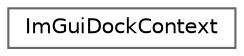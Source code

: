 digraph "Graphical Class Hierarchy"
{
 // LATEX_PDF_SIZE
  bgcolor="transparent";
  edge [fontname=Helvetica,fontsize=10,labelfontname=Helvetica,labelfontsize=10];
  node [fontname=Helvetica,fontsize=10,shape=box,height=0.2,width=0.4];
  rankdir="LR";
  Node0 [id="Node000000",label="ImGuiDockContext",height=0.2,width=0.4,color="grey40", fillcolor="white", style="filled",URL="$struct_im_gui_dock_context.html",tooltip=" "];
}
